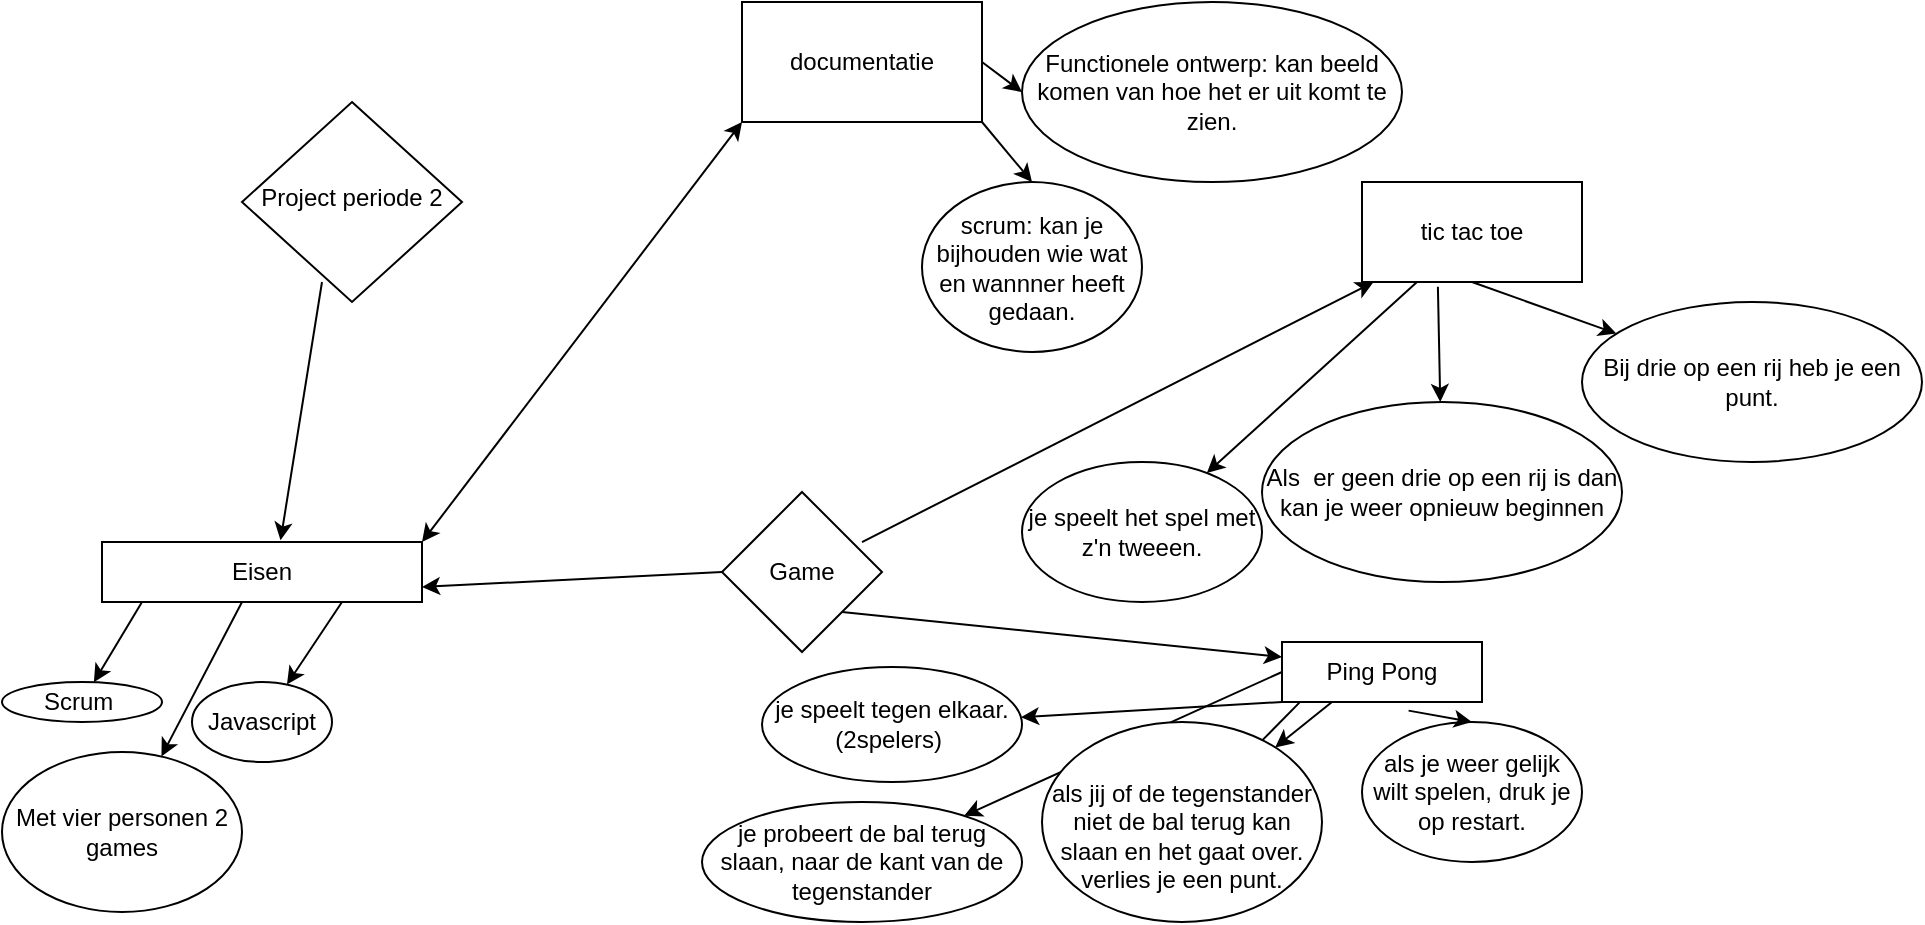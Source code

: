 <mxfile version="20.6.2" type="device"><diagram id="C5RBs43oDa-KdzZeNtuy" name="Page-1"><mxGraphModel dx="3104" dy="494" grid="1" gridSize="10" guides="1" tooltips="1" connect="1" arrows="1" fold="1" page="1" pageScale="1" pageWidth="2336" pageHeight="1654" math="0" shadow="0"><root><mxCell id="WIyWlLk6GJQsqaUBKTNV-0"/><mxCell id="WIyWlLk6GJQsqaUBKTNV-1" parent="WIyWlLk6GJQsqaUBKTNV-0"/><mxCell id="WIyWlLk6GJQsqaUBKTNV-6" value="Project periode 2" style="rhombus;whiteSpace=wrap;html=1;shadow=0;fontFamily=Helvetica;fontSize=12;align=center;strokeWidth=1;spacing=6;spacingTop=-4;" parent="WIyWlLk6GJQsqaUBKTNV-1" vertex="1"><mxGeometry x="110" y="80" width="110" height="100" as="geometry"/></mxCell><mxCell id="_d3uwJDuQdrex21Hhvjr-1" value="" style="endArrow=classic;html=1;rounded=0;entryX=0.558;entryY=-0.028;entryDx=0;entryDy=0;entryPerimeter=0;" edge="1" parent="WIyWlLk6GJQsqaUBKTNV-1" target="_d3uwJDuQdrex21Hhvjr-2"><mxGeometry width="50" height="50" relative="1" as="geometry"><mxPoint x="150" y="170" as="sourcePoint"/><mxPoint x="140" y="240" as="targetPoint"/></mxGeometry></mxCell><mxCell id="_d3uwJDuQdrex21Hhvjr-2" value="Eisen" style="rounded=0;whiteSpace=wrap;html=1;" vertex="1" parent="WIyWlLk6GJQsqaUBKTNV-1"><mxGeometry x="40" y="300" width="160" height="30" as="geometry"/></mxCell><mxCell id="_d3uwJDuQdrex21Hhvjr-3" value="" style="endArrow=classic;html=1;rounded=0;" edge="1" parent="WIyWlLk6GJQsqaUBKTNV-1" target="_d3uwJDuQdrex21Hhvjr-8"><mxGeometry width="50" height="50" relative="1" as="geometry"><mxPoint x="60" y="330" as="sourcePoint"/><mxPoint x="50" y="380" as="targetPoint"/></mxGeometry></mxCell><mxCell id="_d3uwJDuQdrex21Hhvjr-4" value="" style="endArrow=classic;html=1;rounded=0;" edge="1" parent="WIyWlLk6GJQsqaUBKTNV-1" target="_d3uwJDuQdrex21Hhvjr-9"><mxGeometry width="50" height="50" relative="1" as="geometry"><mxPoint x="110" y="330" as="sourcePoint"/><mxPoint x="90" y="440" as="targetPoint"/></mxGeometry></mxCell><mxCell id="_d3uwJDuQdrex21Hhvjr-5" value="" style="endArrow=classic;html=1;rounded=0;" edge="1" parent="WIyWlLk6GJQsqaUBKTNV-1" target="_d3uwJDuQdrex21Hhvjr-10"><mxGeometry width="50" height="50" relative="1" as="geometry"><mxPoint x="160" y="330" as="sourcePoint"/><mxPoint x="160" y="380" as="targetPoint"/></mxGeometry></mxCell><mxCell id="_d3uwJDuQdrex21Hhvjr-7" value="" style="endArrow=classic;html=1;rounded=0;entryX=1;entryY=0.75;entryDx=0;entryDy=0;" edge="1" parent="WIyWlLk6GJQsqaUBKTNV-1" target="_d3uwJDuQdrex21Hhvjr-2"><mxGeometry width="50" height="50" relative="1" as="geometry"><mxPoint x="350" y="315" as="sourcePoint"/><mxPoint x="390" y="380" as="targetPoint"/></mxGeometry></mxCell><mxCell id="_d3uwJDuQdrex21Hhvjr-8" value="Scrum&amp;nbsp;" style="ellipse;whiteSpace=wrap;html=1;" vertex="1" parent="WIyWlLk6GJQsqaUBKTNV-1"><mxGeometry x="-10" y="370" width="80" height="20" as="geometry"/></mxCell><mxCell id="_d3uwJDuQdrex21Hhvjr-9" value="Met vier personen 2 games" style="ellipse;whiteSpace=wrap;html=1;" vertex="1" parent="WIyWlLk6GJQsqaUBKTNV-1"><mxGeometry x="-10" y="405" width="120" height="80" as="geometry"/></mxCell><mxCell id="_d3uwJDuQdrex21Hhvjr-10" value="Javascript" style="ellipse;whiteSpace=wrap;html=1;" vertex="1" parent="WIyWlLk6GJQsqaUBKTNV-1"><mxGeometry x="85" y="370" width="70" height="40" as="geometry"/></mxCell><mxCell id="_d3uwJDuQdrex21Hhvjr-12" value="Game" style="rhombus;whiteSpace=wrap;html=1;" vertex="1" parent="WIyWlLk6GJQsqaUBKTNV-1"><mxGeometry x="350" y="275" width="80" height="80" as="geometry"/></mxCell><mxCell id="_d3uwJDuQdrex21Hhvjr-13" value="" style="endArrow=classic;html=1;rounded=0;exitX=0.875;exitY=0.313;exitDx=0;exitDy=0;exitPerimeter=0;" edge="1" parent="WIyWlLk6GJQsqaUBKTNV-1" source="_d3uwJDuQdrex21Hhvjr-12" target="_d3uwJDuQdrex21Hhvjr-15"><mxGeometry width="50" height="50" relative="1" as="geometry"><mxPoint x="410" y="290" as="sourcePoint"/><mxPoint x="550" y="220" as="targetPoint"/></mxGeometry></mxCell><mxCell id="_d3uwJDuQdrex21Hhvjr-14" value="" style="endArrow=classic;html=1;rounded=0;entryX=0;entryY=0.25;entryDx=0;entryDy=0;exitX=1;exitY=1;exitDx=0;exitDy=0;" edge="1" parent="WIyWlLk6GJQsqaUBKTNV-1" source="_d3uwJDuQdrex21Hhvjr-12" target="_d3uwJDuQdrex21Hhvjr-27"><mxGeometry width="50" height="50" relative="1" as="geometry"><mxPoint x="410" y="340" as="sourcePoint"/><mxPoint x="460" y="400" as="targetPoint"/></mxGeometry></mxCell><mxCell id="_d3uwJDuQdrex21Hhvjr-15" value="tic tac toe" style="rounded=0;whiteSpace=wrap;html=1;" vertex="1" parent="WIyWlLk6GJQsqaUBKTNV-1"><mxGeometry x="670" y="120" width="110" height="50" as="geometry"/></mxCell><mxCell id="_d3uwJDuQdrex21Hhvjr-16" value="" style="endArrow=classic;html=1;rounded=0;exitX=0.25;exitY=1;exitDx=0;exitDy=0;" edge="1" parent="WIyWlLk6GJQsqaUBKTNV-1" source="_d3uwJDuQdrex21Hhvjr-15" target="_d3uwJDuQdrex21Hhvjr-23"><mxGeometry width="50" height="50" relative="1" as="geometry"><mxPoint x="340" y="280" as="sourcePoint"/><mxPoint x="540" y="280" as="targetPoint"/></mxGeometry></mxCell><mxCell id="_d3uwJDuQdrex21Hhvjr-17" value="" style="endArrow=classic;html=1;rounded=0;exitX=0.5;exitY=1;exitDx=0;exitDy=0;" edge="1" parent="WIyWlLk6GJQsqaUBKTNV-1" source="_d3uwJDuQdrex21Hhvjr-15" target="_d3uwJDuQdrex21Hhvjr-24"><mxGeometry width="50" height="50" relative="1" as="geometry"><mxPoint x="590" y="250" as="sourcePoint"/><mxPoint x="560" y="310" as="targetPoint"/></mxGeometry></mxCell><mxCell id="_d3uwJDuQdrex21Hhvjr-18" value="" style="endArrow=classic;html=1;rounded=0;exitX=0;exitY=0.5;exitDx=0;exitDy=0;startArrow=none;" edge="1" parent="WIyWlLk6GJQsqaUBKTNV-1" source="_d3uwJDuQdrex21Hhvjr-27" target="_d3uwJDuQdrex21Hhvjr-29"><mxGeometry width="50" height="50" relative="1" as="geometry"><mxPoint x="470" y="470" as="sourcePoint"/><mxPoint x="460" y="480" as="targetPoint"/></mxGeometry></mxCell><mxCell id="_d3uwJDuQdrex21Hhvjr-19" value="" style="endArrow=classic;html=1;rounded=0;exitX=0;exitY=1;exitDx=0;exitDy=0;" edge="1" parent="WIyWlLk6GJQsqaUBKTNV-1" source="_d3uwJDuQdrex21Hhvjr-27" target="_d3uwJDuQdrex21Hhvjr-28"><mxGeometry width="50" height="50" relative="1" as="geometry"><mxPoint x="480" y="435" as="sourcePoint"/><mxPoint x="440" y="465" as="targetPoint"/></mxGeometry></mxCell><mxCell id="_d3uwJDuQdrex21Hhvjr-20" value="" style="endArrow=classic;html=1;rounded=0;exitX=0.345;exitY=1.047;exitDx=0;exitDy=0;exitPerimeter=0;" edge="1" parent="WIyWlLk6GJQsqaUBKTNV-1" source="_d3uwJDuQdrex21Hhvjr-15" target="_d3uwJDuQdrex21Hhvjr-25"><mxGeometry width="50" height="50" relative="1" as="geometry"><mxPoint x="610" y="250" as="sourcePoint"/><mxPoint x="600" y="275" as="targetPoint"/></mxGeometry></mxCell><mxCell id="_d3uwJDuQdrex21Hhvjr-23" value="je speelt het spel met z'n tweeen." style="ellipse;whiteSpace=wrap;html=1;" vertex="1" parent="WIyWlLk6GJQsqaUBKTNV-1"><mxGeometry x="500" y="260" width="120" height="70" as="geometry"/></mxCell><mxCell id="_d3uwJDuQdrex21Hhvjr-24" value="Bij drie op een rij heb je een punt." style="ellipse;whiteSpace=wrap;html=1;" vertex="1" parent="WIyWlLk6GJQsqaUBKTNV-1"><mxGeometry x="780" y="180" width="170" height="80" as="geometry"/></mxCell><mxCell id="_d3uwJDuQdrex21Hhvjr-25" value="Als&amp;nbsp; er geen drie op een rij is dan kan je weer opnieuw beginnen" style="ellipse;whiteSpace=wrap;html=1;" vertex="1" parent="WIyWlLk6GJQsqaUBKTNV-1"><mxGeometry x="620" y="230" width="180" height="90" as="geometry"/></mxCell><mxCell id="_d3uwJDuQdrex21Hhvjr-27" value="Ping Pong" style="rounded=0;whiteSpace=wrap;html=1;" vertex="1" parent="WIyWlLk6GJQsqaUBKTNV-1"><mxGeometry x="630" y="350" width="100" height="30" as="geometry"/></mxCell><mxCell id="_d3uwJDuQdrex21Hhvjr-28" value="je speelt tegen elkaar.(2spelers)&amp;nbsp;" style="ellipse;whiteSpace=wrap;html=1;" vertex="1" parent="WIyWlLk6GJQsqaUBKTNV-1"><mxGeometry x="370" y="362.5" width="130" height="57.5" as="geometry"/></mxCell><mxCell id="_d3uwJDuQdrex21Hhvjr-29" value="je probeert de bal terug slaan, naar de kant van de tegenstander" style="ellipse;whiteSpace=wrap;html=1;" vertex="1" parent="WIyWlLk6GJQsqaUBKTNV-1"><mxGeometry x="340" y="430" width="160" height="60" as="geometry"/></mxCell><mxCell id="_d3uwJDuQdrex21Hhvjr-30" value="" style="endArrow=classic;html=1;rounded=0;exitX=0.25;exitY=1;exitDx=0;exitDy=0;" edge="1" parent="WIyWlLk6GJQsqaUBKTNV-1" source="_d3uwJDuQdrex21Hhvjr-27" target="_d3uwJDuQdrex21Hhvjr-31"><mxGeometry width="50" height="50" relative="1" as="geometry"><mxPoint x="550" y="420" as="sourcePoint"/><mxPoint x="550" y="450" as="targetPoint"/></mxGeometry></mxCell><mxCell id="_d3uwJDuQdrex21Hhvjr-32" value="als je weer gelijk wilt spelen, druk je op restart." style="ellipse;whiteSpace=wrap;html=1;" vertex="1" parent="WIyWlLk6GJQsqaUBKTNV-1"><mxGeometry x="670" y="390" width="110" height="70" as="geometry"/></mxCell><mxCell id="_d3uwJDuQdrex21Hhvjr-33" value="" style="endArrow=classic;html=1;rounded=0;entryX=0.5;entryY=0;entryDx=0;entryDy=0;exitX=0.633;exitY=1.144;exitDx=0;exitDy=0;exitPerimeter=0;" edge="1" parent="WIyWlLk6GJQsqaUBKTNV-1" source="_d3uwJDuQdrex21Hhvjr-27" target="_d3uwJDuQdrex21Hhvjr-32"><mxGeometry width="50" height="50" relative="1" as="geometry"><mxPoint x="600" y="360" as="sourcePoint"/><mxPoint x="610" y="450" as="targetPoint"/></mxGeometry></mxCell><mxCell id="_d3uwJDuQdrex21Hhvjr-37" value="" style="endArrow=classic;startArrow=classic;html=1;rounded=0;entryX=0;entryY=1;entryDx=0;entryDy=0;" edge="1" parent="WIyWlLk6GJQsqaUBKTNV-1" target="_d3uwJDuQdrex21Hhvjr-38"><mxGeometry width="50" height="50" relative="1" as="geometry"><mxPoint x="200" y="300" as="sourcePoint"/><mxPoint x="410" y="110" as="targetPoint"/></mxGeometry></mxCell><mxCell id="_d3uwJDuQdrex21Hhvjr-38" value="documentatie" style="rounded=0;whiteSpace=wrap;html=1;" vertex="1" parent="WIyWlLk6GJQsqaUBKTNV-1"><mxGeometry x="360" y="30" width="120" height="60" as="geometry"/></mxCell><mxCell id="_d3uwJDuQdrex21Hhvjr-41" value="scrum: kan je bijhouden wie wat en wannner heeft gedaan." style="ellipse;whiteSpace=wrap;html=1;" vertex="1" parent="WIyWlLk6GJQsqaUBKTNV-1"><mxGeometry x="450" y="120" width="110" height="85" as="geometry"/></mxCell><mxCell id="_d3uwJDuQdrex21Hhvjr-42" value="Functionele ontwerp: kan beeld komen van hoe het er uit komt te zien." style="ellipse;whiteSpace=wrap;html=1;" vertex="1" parent="WIyWlLk6GJQsqaUBKTNV-1"><mxGeometry x="500" y="30" width="190" height="90" as="geometry"/></mxCell><mxCell id="_d3uwJDuQdrex21Hhvjr-31" value="&lt;br&gt;als jij of de tegenstander niet de bal terug kan slaan en het gaat over. verlies je een punt." style="ellipse;whiteSpace=wrap;html=1;" vertex="1" parent="WIyWlLk6GJQsqaUBKTNV-1"><mxGeometry x="510" y="390" width="140" height="100" as="geometry"/></mxCell><mxCell id="_d3uwJDuQdrex21Hhvjr-44" value="" style="endArrow=none;html=1;rounded=0;exitX=0.087;exitY=1.011;exitDx=0;exitDy=0;exitPerimeter=0;" edge="1" parent="WIyWlLk6GJQsqaUBKTNV-1" source="_d3uwJDuQdrex21Hhvjr-27" target="_d3uwJDuQdrex21Hhvjr-31"><mxGeometry width="50" height="50" relative="1" as="geometry"><mxPoint x="638.7" y="380.33" as="sourcePoint"/><mxPoint x="477.528" y="439.153" as="targetPoint"/></mxGeometry></mxCell><mxCell id="_d3uwJDuQdrex21Hhvjr-46" value="" style="endArrow=classic;html=1;rounded=0;exitX=1;exitY=1;exitDx=0;exitDy=0;entryX=0.5;entryY=0;entryDx=0;entryDy=0;" edge="1" parent="WIyWlLk6GJQsqaUBKTNV-1" source="_d3uwJDuQdrex21Hhvjr-38" target="_d3uwJDuQdrex21Hhvjr-41"><mxGeometry width="50" height="50" relative="1" as="geometry"><mxPoint x="490" y="200" as="sourcePoint"/><mxPoint x="540" y="150" as="targetPoint"/></mxGeometry></mxCell><mxCell id="_d3uwJDuQdrex21Hhvjr-47" value="" style="endArrow=classic;html=1;rounded=0;entryX=0;entryY=0.5;entryDx=0;entryDy=0;exitX=1;exitY=0.5;exitDx=0;exitDy=0;" edge="1" parent="WIyWlLk6GJQsqaUBKTNV-1" source="_d3uwJDuQdrex21Hhvjr-38" target="_d3uwJDuQdrex21Hhvjr-42"><mxGeometry width="50" height="50" relative="1" as="geometry"><mxPoint x="510" y="70" as="sourcePoint"/><mxPoint x="560" y="30" as="targetPoint"/></mxGeometry></mxCell></root></mxGraphModel></diagram></mxfile>